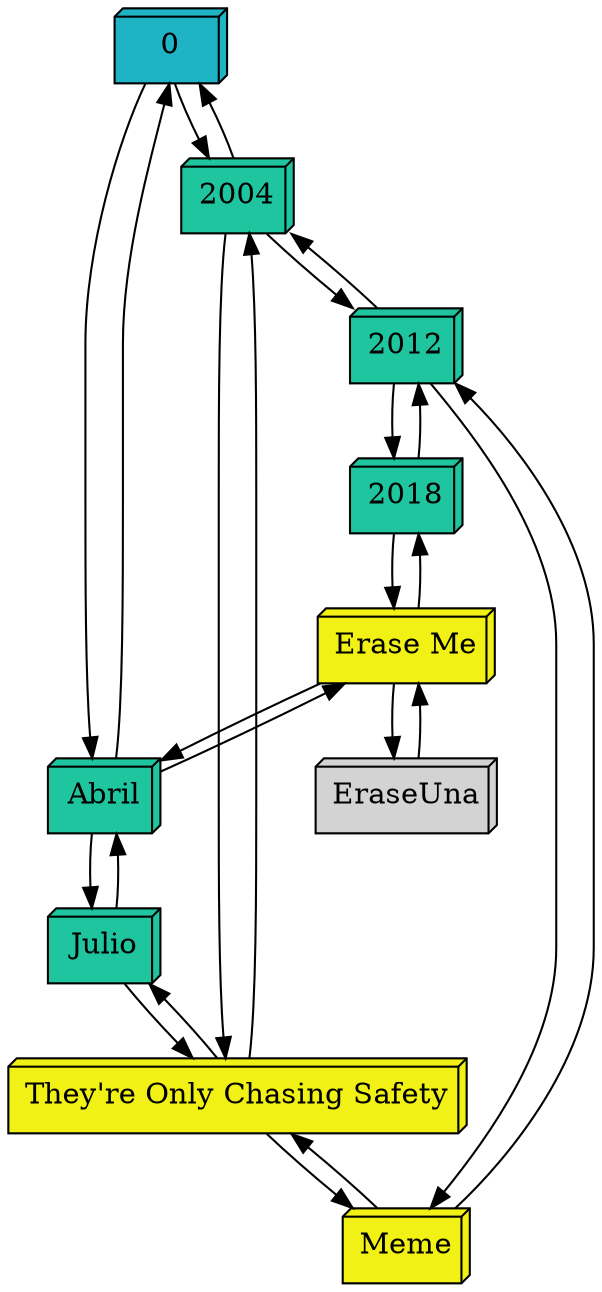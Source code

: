 digraph { 
node[shape=box3d, style=filled ]; 
0[fillcolor="#1EB3C5" pos=" 0,0!"];
0->2004; 
0->Abril; 
Abril[fillcolor="#1EC59E" pos=" 0,-4!"];
Abril->0; 
Abril->"Erase Me"; 
Abril->Julio; 
Julio[fillcolor="#1EC59E" pos=" 0,-7!"];
Julio->Abril; 
Julio->"They're Only Chasing Safety"; 
2004[fillcolor="#1EC59E" pos=" 1,0!"];
2004->0; 
2004->2012; 
2004->"They're Only Chasing Safety"; 
"They're Only Chasing Safety"[fillcolor="#F1F116" pos=" 1,-7!"];
"They're Only Chasing Safety"->2004; 
"They're Only Chasing Safety"->Julio; 
"They're Only Chasing Safety"->"Meme"; 
2012[fillcolor="#1EC59E" pos=" 2,0!"];
2012->2004; 
2012->2018; 
2012->"Meme"; 
"Meme"[fillcolor="#F1F116" pos=" 2,-7!"];
"Meme"->2012; 
"Meme"->"They're Only Chasing Safety"; 
2018[fillcolor="#1EC59E" pos=" 3,0!"];
2018->2012; 
2018->"Erase Me"; 
"Erase Me"[fillcolor="#F1F116" pos=" 3,-4!"];
"Erase Me"->2018; 
"Erase Me"->Abril; 
"Erase Me"->"EraseUna"; 
"EraseUna"->"Erase Me"; 

}